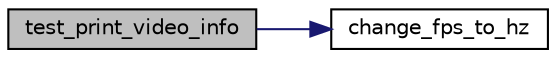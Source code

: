 digraph "test_print_video_info"
{
 // INTERACTIVE_SVG=YES
 // LATEX_PDF_SIZE
  bgcolor="transparent";
  edge [fontname="Helvetica",fontsize="10",labelfontname="Helvetica",labelfontsize="10"];
  node [fontname="Helvetica",fontsize="10",shape=record];
  rankdir="LR";
  Node1 [label="test_print_video_info",height=0.2,width=0.4,color="black", fillcolor="grey75", style="filled", fontcolor="black",tooltip=" "];
  Node1 -> Node2 [color="midnightblue",fontsize="10",style="solid",fontname="Helvetica"];
  Node2 [label="change_fps_to_hz",height=0.2,width=0.4,color="black",URL="$d4/daa/vin__init_8c.html#a682a6cf83fa03f28d5d665ce254f4a50",tooltip=" "];
}
